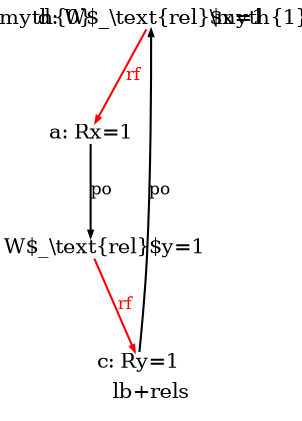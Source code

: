 /* Generated, do not edit, edit img/lb+ppos.litmus instead */
digraph G {

splines=spline;

/* legend */
fontsize=10;
label="lb+rels";


/* the unlocked events */
proc0_label_node [shape=none, fontsize=10, label="\\myth{0}", pos="1.000000,0.588000!", fixedsize=true, width=0.455000, height=0.091875]
eiid0 [label="a: Rx=1", shape="none", fontsize=10, pos="1.000000,0.367500!", fixedsize="true", height="0.138889", width="0.486111"];
eiid1 [label="b: W$_\\text{rel}$y=1", shape="none", fontsize=10, pos="1.000000,0.000000!", fixedsize="true", height="0.138889", width="0.486111"];
proc1_label_node [shape=none, fontsize=10, label="\\myth{1}", pos="1.700000,0.588000!", fixedsize=true, width=0.455000, height=0.091875]
eiid2 [label="c: Ry=1", shape="none", fontsize=10, pos="1.700000,0.367500!", fixedsize="true", height="0.138889", width="0.486111"];
eiid3 [label="d: W$_\\text{rel}$x=1", shape="none", fontsize=10, pos="1.700000,0.000000!", fixedsize="true", height="0.138889", width="0.486111"];

/* the intra_causality_data edges */


/* the intra_causality_control edges */

/* the poi edges */
/* the rfmap edges */
eiid3 -> eiid0 [label="rf", color="red", fontcolor="red", fontsize=8, arrowsize="0.300000"];
eiid1 -> eiid2 [label="rf", color="red", fontcolor="red", fontsize=8, arrowsize="0.300000"];


/* The viewed-before edges */
eiid0 -> eiid1 [label="po", color="black", fontcolor="black", fontsize=8, arrowsize="0.300000"];
eiid3 -> eiid2 [label="po", color="black", fontcolor="black", fontsize=8, arrowsize="0.300000", dir="back"];
}
